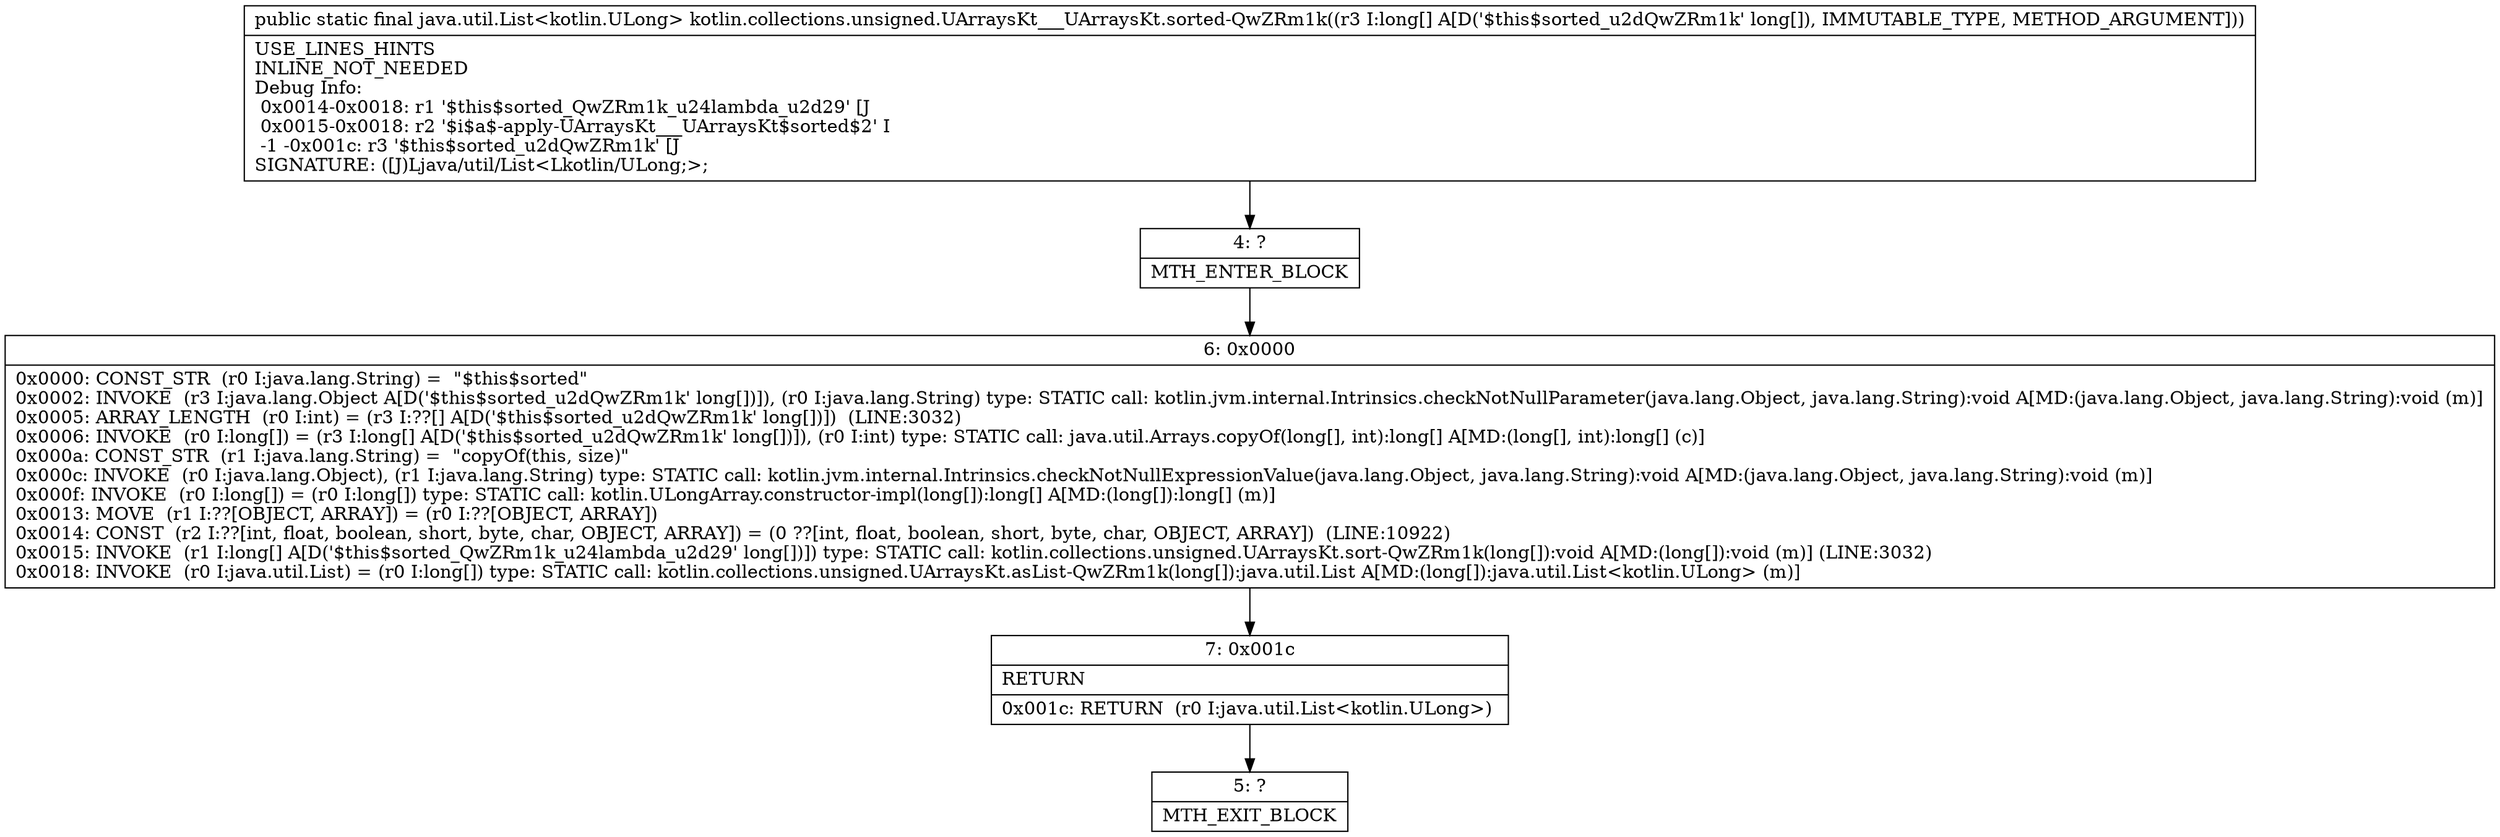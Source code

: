 digraph "CFG forkotlin.collections.unsigned.UArraysKt___UArraysKt.sorted\-QwZRm1k([J)Ljava\/util\/List;" {
Node_4 [shape=record,label="{4\:\ ?|MTH_ENTER_BLOCK\l}"];
Node_6 [shape=record,label="{6\:\ 0x0000|0x0000: CONST_STR  (r0 I:java.lang.String) =  \"$this$sorted\" \l0x0002: INVOKE  (r3 I:java.lang.Object A[D('$this$sorted_u2dQwZRm1k' long[])]), (r0 I:java.lang.String) type: STATIC call: kotlin.jvm.internal.Intrinsics.checkNotNullParameter(java.lang.Object, java.lang.String):void A[MD:(java.lang.Object, java.lang.String):void (m)]\l0x0005: ARRAY_LENGTH  (r0 I:int) = (r3 I:??[] A[D('$this$sorted_u2dQwZRm1k' long[])])  (LINE:3032)\l0x0006: INVOKE  (r0 I:long[]) = (r3 I:long[] A[D('$this$sorted_u2dQwZRm1k' long[])]), (r0 I:int) type: STATIC call: java.util.Arrays.copyOf(long[], int):long[] A[MD:(long[], int):long[] (c)]\l0x000a: CONST_STR  (r1 I:java.lang.String) =  \"copyOf(this, size)\" \l0x000c: INVOKE  (r0 I:java.lang.Object), (r1 I:java.lang.String) type: STATIC call: kotlin.jvm.internal.Intrinsics.checkNotNullExpressionValue(java.lang.Object, java.lang.String):void A[MD:(java.lang.Object, java.lang.String):void (m)]\l0x000f: INVOKE  (r0 I:long[]) = (r0 I:long[]) type: STATIC call: kotlin.ULongArray.constructor\-impl(long[]):long[] A[MD:(long[]):long[] (m)]\l0x0013: MOVE  (r1 I:??[OBJECT, ARRAY]) = (r0 I:??[OBJECT, ARRAY]) \l0x0014: CONST  (r2 I:??[int, float, boolean, short, byte, char, OBJECT, ARRAY]) = (0 ??[int, float, boolean, short, byte, char, OBJECT, ARRAY])  (LINE:10922)\l0x0015: INVOKE  (r1 I:long[] A[D('$this$sorted_QwZRm1k_u24lambda_u2d29' long[])]) type: STATIC call: kotlin.collections.unsigned.UArraysKt.sort\-QwZRm1k(long[]):void A[MD:(long[]):void (m)] (LINE:3032)\l0x0018: INVOKE  (r0 I:java.util.List) = (r0 I:long[]) type: STATIC call: kotlin.collections.unsigned.UArraysKt.asList\-QwZRm1k(long[]):java.util.List A[MD:(long[]):java.util.List\<kotlin.ULong\> (m)]\l}"];
Node_7 [shape=record,label="{7\:\ 0x001c|RETURN\l|0x001c: RETURN  (r0 I:java.util.List\<kotlin.ULong\>) \l}"];
Node_5 [shape=record,label="{5\:\ ?|MTH_EXIT_BLOCK\l}"];
MethodNode[shape=record,label="{public static final java.util.List\<kotlin.ULong\> kotlin.collections.unsigned.UArraysKt___UArraysKt.sorted\-QwZRm1k((r3 I:long[] A[D('$this$sorted_u2dQwZRm1k' long[]), IMMUTABLE_TYPE, METHOD_ARGUMENT]))  | USE_LINES_HINTS\lINLINE_NOT_NEEDED\lDebug Info:\l  0x0014\-0x0018: r1 '$this$sorted_QwZRm1k_u24lambda_u2d29' [J\l  0x0015\-0x0018: r2 '$i$a$\-apply\-UArraysKt___UArraysKt$sorted$2' I\l  \-1 \-0x001c: r3 '$this$sorted_u2dQwZRm1k' [J\lSIGNATURE: ([J)Ljava\/util\/List\<Lkotlin\/ULong;\>;\l}"];
MethodNode -> Node_4;Node_4 -> Node_6;
Node_6 -> Node_7;
Node_7 -> Node_5;
}

